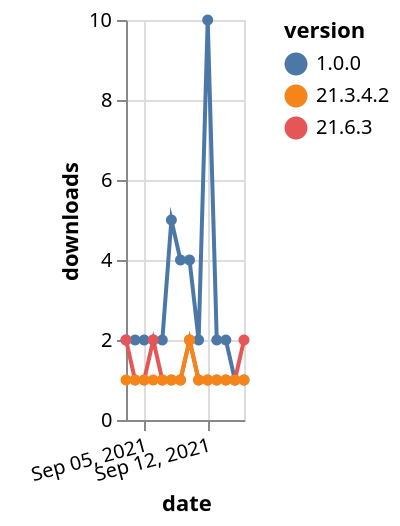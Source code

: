 {"$schema": "https://vega.github.io/schema/vega-lite/v5.json", "description": "A simple bar chart with embedded data.", "data": {"values": [{"date": "2021-09-03", "total": 3609, "delta": 2, "version": "1.0.0"}, {"date": "2021-09-04", "total": 3611, "delta": 2, "version": "1.0.0"}, {"date": "2021-09-05", "total": 3613, "delta": 2, "version": "1.0.0"}, {"date": "2021-09-06", "total": 3615, "delta": 2, "version": "1.0.0"}, {"date": "2021-09-07", "total": 3617, "delta": 2, "version": "1.0.0"}, {"date": "2021-09-08", "total": 3622, "delta": 5, "version": "1.0.0"}, {"date": "2021-09-09", "total": 3626, "delta": 4, "version": "1.0.0"}, {"date": "2021-09-10", "total": 3630, "delta": 4, "version": "1.0.0"}, {"date": "2021-09-11", "total": 3632, "delta": 2, "version": "1.0.0"}, {"date": "2021-09-12", "total": 3642, "delta": 10, "version": "1.0.0"}, {"date": "2021-09-13", "total": 3644, "delta": 2, "version": "1.0.0"}, {"date": "2021-09-14", "total": 3646, "delta": 2, "version": "1.0.0"}, {"date": "2021-09-15", "total": 3647, "delta": 1, "version": "1.0.0"}, {"date": "2021-09-16", "total": 3648, "delta": 1, "version": "1.0.0"}, {"date": "2021-09-03", "total": 118, "delta": 2, "version": "21.6.3"}, {"date": "2021-09-04", "total": 119, "delta": 1, "version": "21.6.3"}, {"date": "2021-09-05", "total": 120, "delta": 1, "version": "21.6.3"}, {"date": "2021-09-06", "total": 122, "delta": 2, "version": "21.6.3"}, {"date": "2021-09-07", "total": 123, "delta": 1, "version": "21.6.3"}, {"date": "2021-09-08", "total": 124, "delta": 1, "version": "21.6.3"}, {"date": "2021-09-09", "total": 125, "delta": 1, "version": "21.6.3"}, {"date": "2021-09-10", "total": 127, "delta": 2, "version": "21.6.3"}, {"date": "2021-09-11", "total": 128, "delta": 1, "version": "21.6.3"}, {"date": "2021-09-12", "total": 129, "delta": 1, "version": "21.6.3"}, {"date": "2021-09-13", "total": 130, "delta": 1, "version": "21.6.3"}, {"date": "2021-09-14", "total": 131, "delta": 1, "version": "21.6.3"}, {"date": "2021-09-15", "total": 132, "delta": 1, "version": "21.6.3"}, {"date": "2021-09-16", "total": 134, "delta": 2, "version": "21.6.3"}, {"date": "2021-09-03", "total": 128, "delta": 1, "version": "21.3.4.2"}, {"date": "2021-09-04", "total": 129, "delta": 1, "version": "21.3.4.2"}, {"date": "2021-09-05", "total": 130, "delta": 1, "version": "21.3.4.2"}, {"date": "2021-09-06", "total": 131, "delta": 1, "version": "21.3.4.2"}, {"date": "2021-09-07", "total": 132, "delta": 1, "version": "21.3.4.2"}, {"date": "2021-09-08", "total": 133, "delta": 1, "version": "21.3.4.2"}, {"date": "2021-09-09", "total": 134, "delta": 1, "version": "21.3.4.2"}, {"date": "2021-09-10", "total": 136, "delta": 2, "version": "21.3.4.2"}, {"date": "2021-09-11", "total": 137, "delta": 1, "version": "21.3.4.2"}, {"date": "2021-09-12", "total": 138, "delta": 1, "version": "21.3.4.2"}, {"date": "2021-09-13", "total": 139, "delta": 1, "version": "21.3.4.2"}, {"date": "2021-09-14", "total": 140, "delta": 1, "version": "21.3.4.2"}, {"date": "2021-09-15", "total": 141, "delta": 1, "version": "21.3.4.2"}, {"date": "2021-09-16", "total": 142, "delta": 1, "version": "21.3.4.2"}]}, "width": "container", "mark": {"type": "line", "point": {"filled": true}}, "encoding": {"x": {"field": "date", "type": "temporal", "timeUnit": "yearmonthdate", "title": "date", "axis": {"labelAngle": -15}}, "y": {"field": "delta", "type": "quantitative", "title": "downloads"}, "color": {"field": "version", "type": "nominal"}, "tooltip": {"field": "delta"}}}